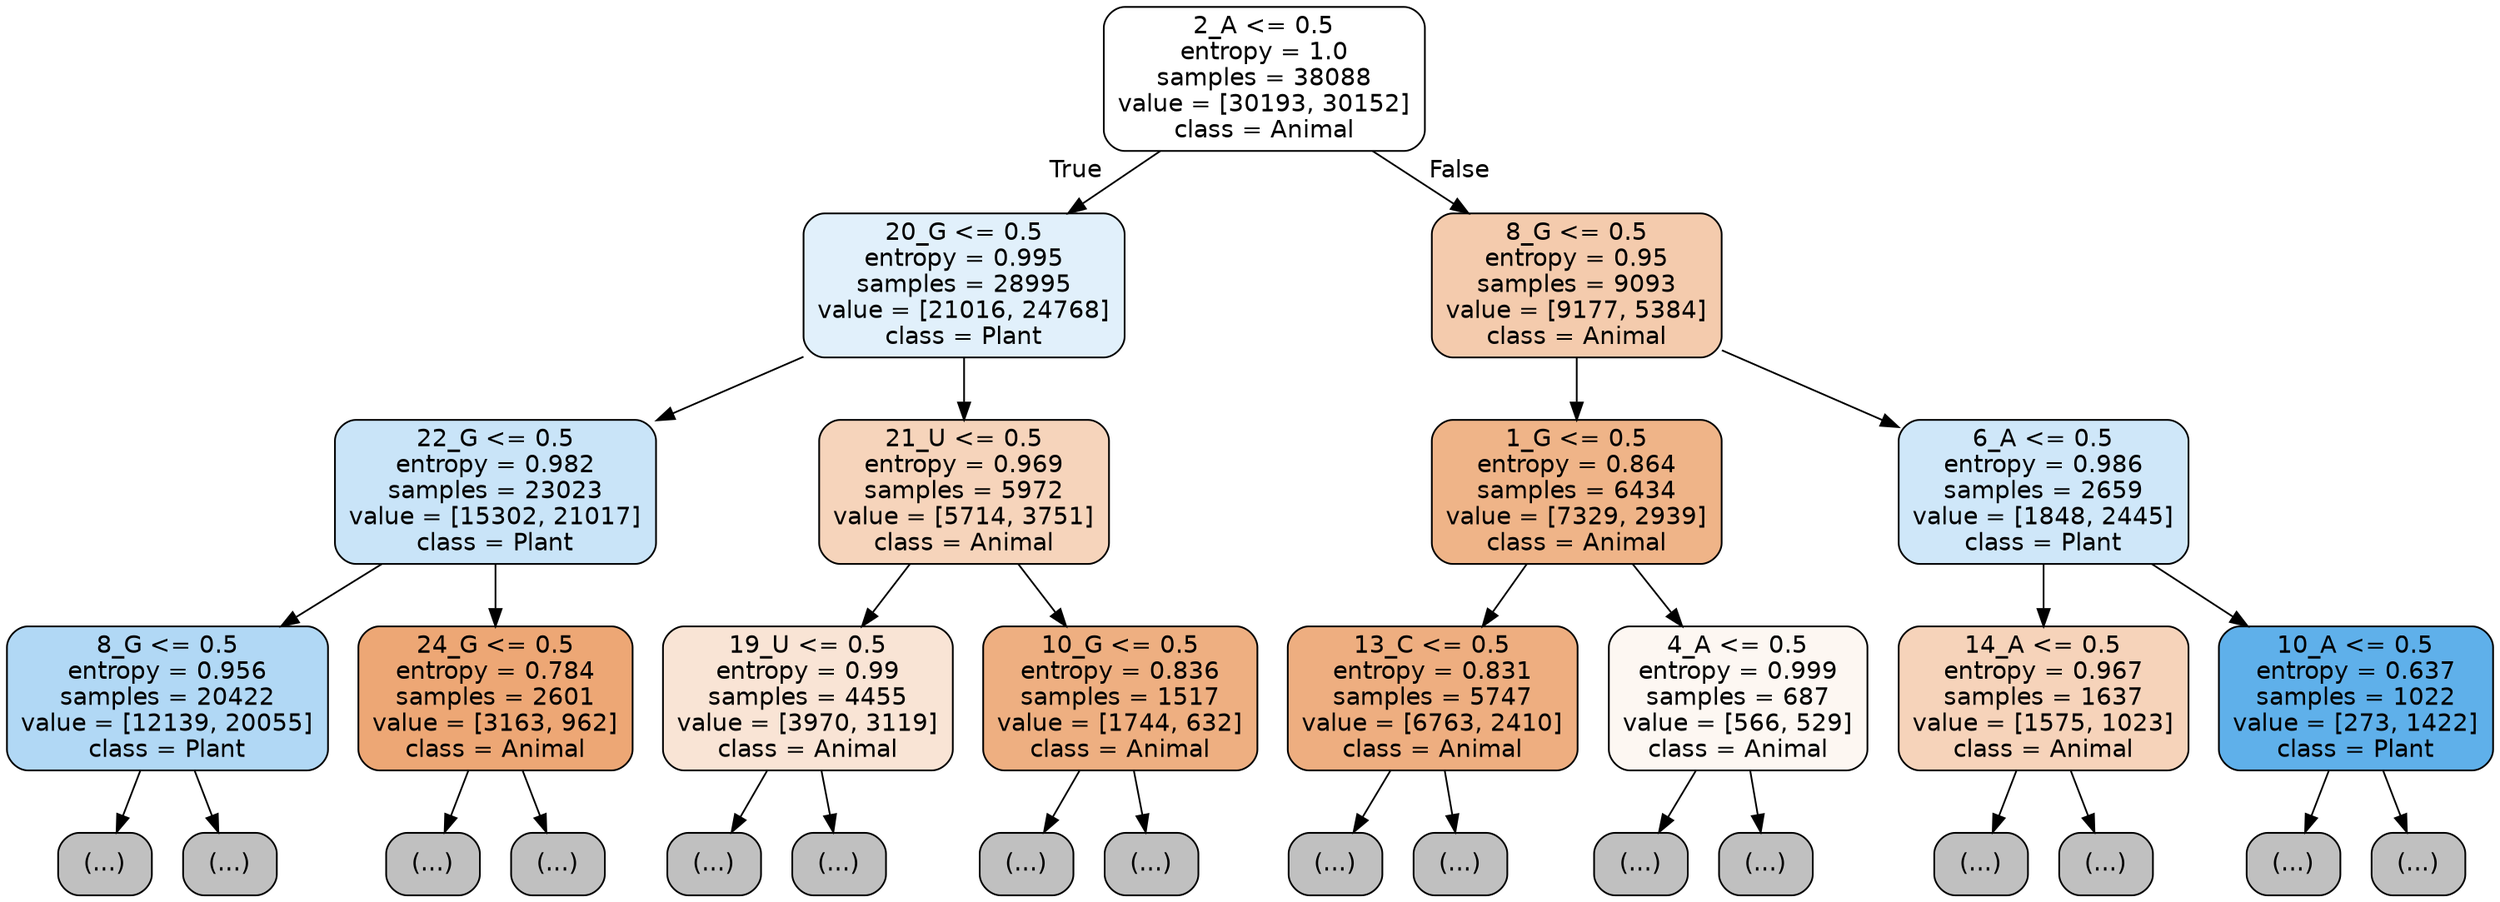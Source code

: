 digraph Tree {
node [shape=box, style="filled, rounded", color="black", fontname="helvetica"] ;
edge [fontname="helvetica"] ;
0 [label="2_A <= 0.5\nentropy = 1.0\nsamples = 38088\nvalue = [30193, 30152]\nclass = Animal", fillcolor="#ffffff"] ;
1 [label="20_G <= 0.5\nentropy = 0.995\nsamples = 28995\nvalue = [21016, 24768]\nclass = Plant", fillcolor="#e1f0fb"] ;
0 -> 1 [labeldistance=2.5, labelangle=45, headlabel="True"] ;
2 [label="22_G <= 0.5\nentropy = 0.982\nsamples = 23023\nvalue = [15302, 21017]\nclass = Plant", fillcolor="#c9e4f8"] ;
1 -> 2 ;
3 [label="8_G <= 0.5\nentropy = 0.956\nsamples = 20422\nvalue = [12139, 20055]\nclass = Plant", fillcolor="#b1d8f5"] ;
2 -> 3 ;
4 [label="(...)", fillcolor="#C0C0C0"] ;
3 -> 4 ;
6193 [label="(...)", fillcolor="#C0C0C0"] ;
3 -> 6193 ;
8384 [label="24_G <= 0.5\nentropy = 0.784\nsamples = 2601\nvalue = [3163, 962]\nclass = Animal", fillcolor="#eda775"] ;
2 -> 8384 ;
8385 [label="(...)", fillcolor="#C0C0C0"] ;
8384 -> 8385 ;
9456 [label="(...)", fillcolor="#C0C0C0"] ;
8384 -> 9456 ;
9545 [label="21_U <= 0.5\nentropy = 0.969\nsamples = 5972\nvalue = [5714, 3751]\nclass = Animal", fillcolor="#f6d4bb"] ;
1 -> 9545 ;
9546 [label="19_U <= 0.5\nentropy = 0.99\nsamples = 4455\nvalue = [3970, 3119]\nclass = Animal", fillcolor="#f9e4d5"] ;
9545 -> 9546 ;
9547 [label="(...)", fillcolor="#C0C0C0"] ;
9546 -> 9547 ;
11350 [label="(...)", fillcolor="#C0C0C0"] ;
9546 -> 11350 ;
12159 [label="10_G <= 0.5\nentropy = 0.836\nsamples = 1517\nvalue = [1744, 632]\nclass = Animal", fillcolor="#eeaf81"] ;
9545 -> 12159 ;
12160 [label="(...)", fillcolor="#C0C0C0"] ;
12159 -> 12160 ;
12669 [label="(...)", fillcolor="#C0C0C0"] ;
12159 -> 12669 ;
12840 [label="8_G <= 0.5\nentropy = 0.95\nsamples = 9093\nvalue = [9177, 5384]\nclass = Animal", fillcolor="#f4cbad"] ;
0 -> 12840 [labeldistance=2.5, labelangle=-45, headlabel="False"] ;
12841 [label="1_G <= 0.5\nentropy = 0.864\nsamples = 6434\nvalue = [7329, 2939]\nclass = Animal", fillcolor="#efb488"] ;
12840 -> 12841 ;
12842 [label="13_C <= 0.5\nentropy = 0.831\nsamples = 5747\nvalue = [6763, 2410]\nclass = Animal", fillcolor="#eeae80"] ;
12841 -> 12842 ;
12843 [label="(...)", fillcolor="#C0C0C0"] ;
12842 -> 12843 ;
14910 [label="(...)", fillcolor="#C0C0C0"] ;
12842 -> 14910 ;
15441 [label="4_A <= 0.5\nentropy = 0.999\nsamples = 687\nvalue = [566, 529]\nclass = Animal", fillcolor="#fdf7f2"] ;
12841 -> 15441 ;
15442 [label="(...)", fillcolor="#C0C0C0"] ;
15441 -> 15442 ;
15803 [label="(...)", fillcolor="#C0C0C0"] ;
15441 -> 15803 ;
15894 [label="6_A <= 0.5\nentropy = 0.986\nsamples = 2659\nvalue = [1848, 2445]\nclass = Plant", fillcolor="#cfe7f9"] ;
12840 -> 15894 ;
15895 [label="14_A <= 0.5\nentropy = 0.967\nsamples = 1637\nvalue = [1575, 1023]\nclass = Animal", fillcolor="#f6d3ba"] ;
15894 -> 15895 ;
15896 [label="(...)", fillcolor="#C0C0C0"] ;
15895 -> 15896 ;
16413 [label="(...)", fillcolor="#C0C0C0"] ;
15895 -> 16413 ;
16626 [label="10_A <= 0.5\nentropy = 0.637\nsamples = 1022\nvalue = [273, 1422]\nclass = Plant", fillcolor="#5fb0ea"] ;
15894 -> 16626 ;
16627 [label="(...)", fillcolor="#C0C0C0"] ;
16626 -> 16627 ;
16834 [label="(...)", fillcolor="#C0C0C0"] ;
16626 -> 16834 ;
}